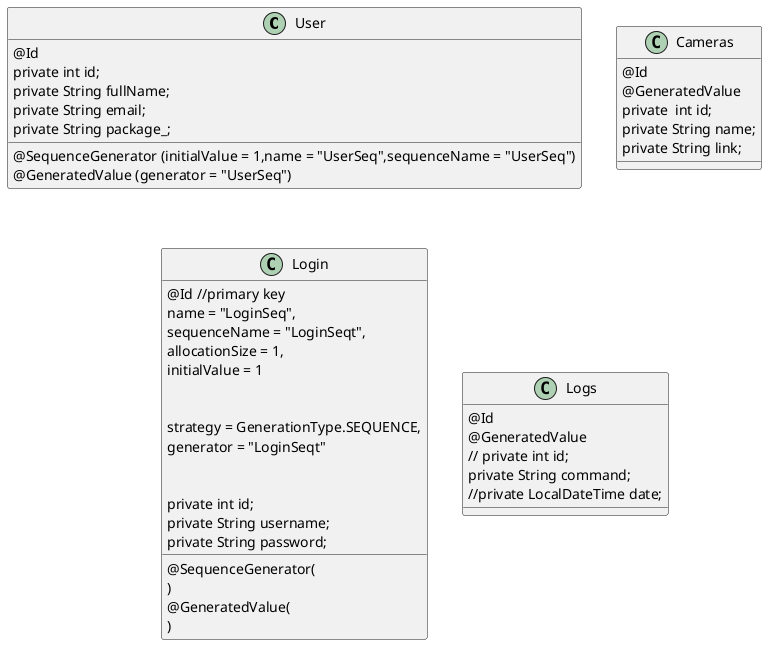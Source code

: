 @startuml

class User {
    @Id
    @SequenceGenerator (initialValue = 1,name = "UserSeq",sequenceName = "UserSeq")
    @GeneratedValue (generator = "UserSeq")
    private int id;
    private String fullName;
    private String email;
    private String package_;
}
class Cameras {
    @Id
    @GeneratedValue
    private  int id;
    private String name;
    private String link;

}
class Login {

    @Id //primary key
    @SequenceGenerator(
            name = "LoginSeq",
            sequenceName = "LoginSeqt",
            allocationSize = 1,
            initialValue = 1


    )
    @GeneratedValue(
            strategy = GenerationType.SEQUENCE,
            generator = "LoginSeqt"

    )

    private int id;
    private String username;
    private String password;



}
class Logs {
    @Id
    @GeneratedValue
   // private int id;
    private String command;
    //private LocalDateTime date;


}

@enduml